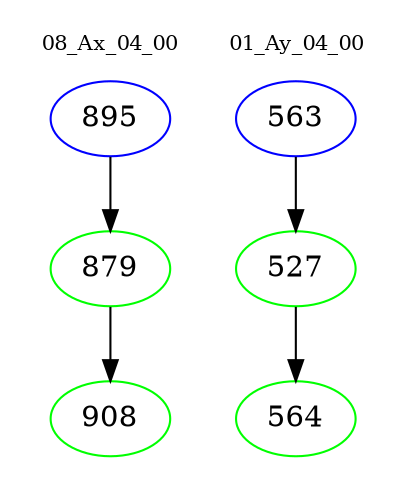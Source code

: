 digraph{
subgraph cluster_0 {
color = white
label = "08_Ax_04_00";
fontsize=10;
T0_895 [label="895", color="blue"]
T0_895 -> T0_879 [color="black"]
T0_879 [label="879", color="green"]
T0_879 -> T0_908 [color="black"]
T0_908 [label="908", color="green"]
}
subgraph cluster_1 {
color = white
label = "01_Ay_04_00";
fontsize=10;
T1_563 [label="563", color="blue"]
T1_563 -> T1_527 [color="black"]
T1_527 [label="527", color="green"]
T1_527 -> T1_564 [color="black"]
T1_564 [label="564", color="green"]
}
}

